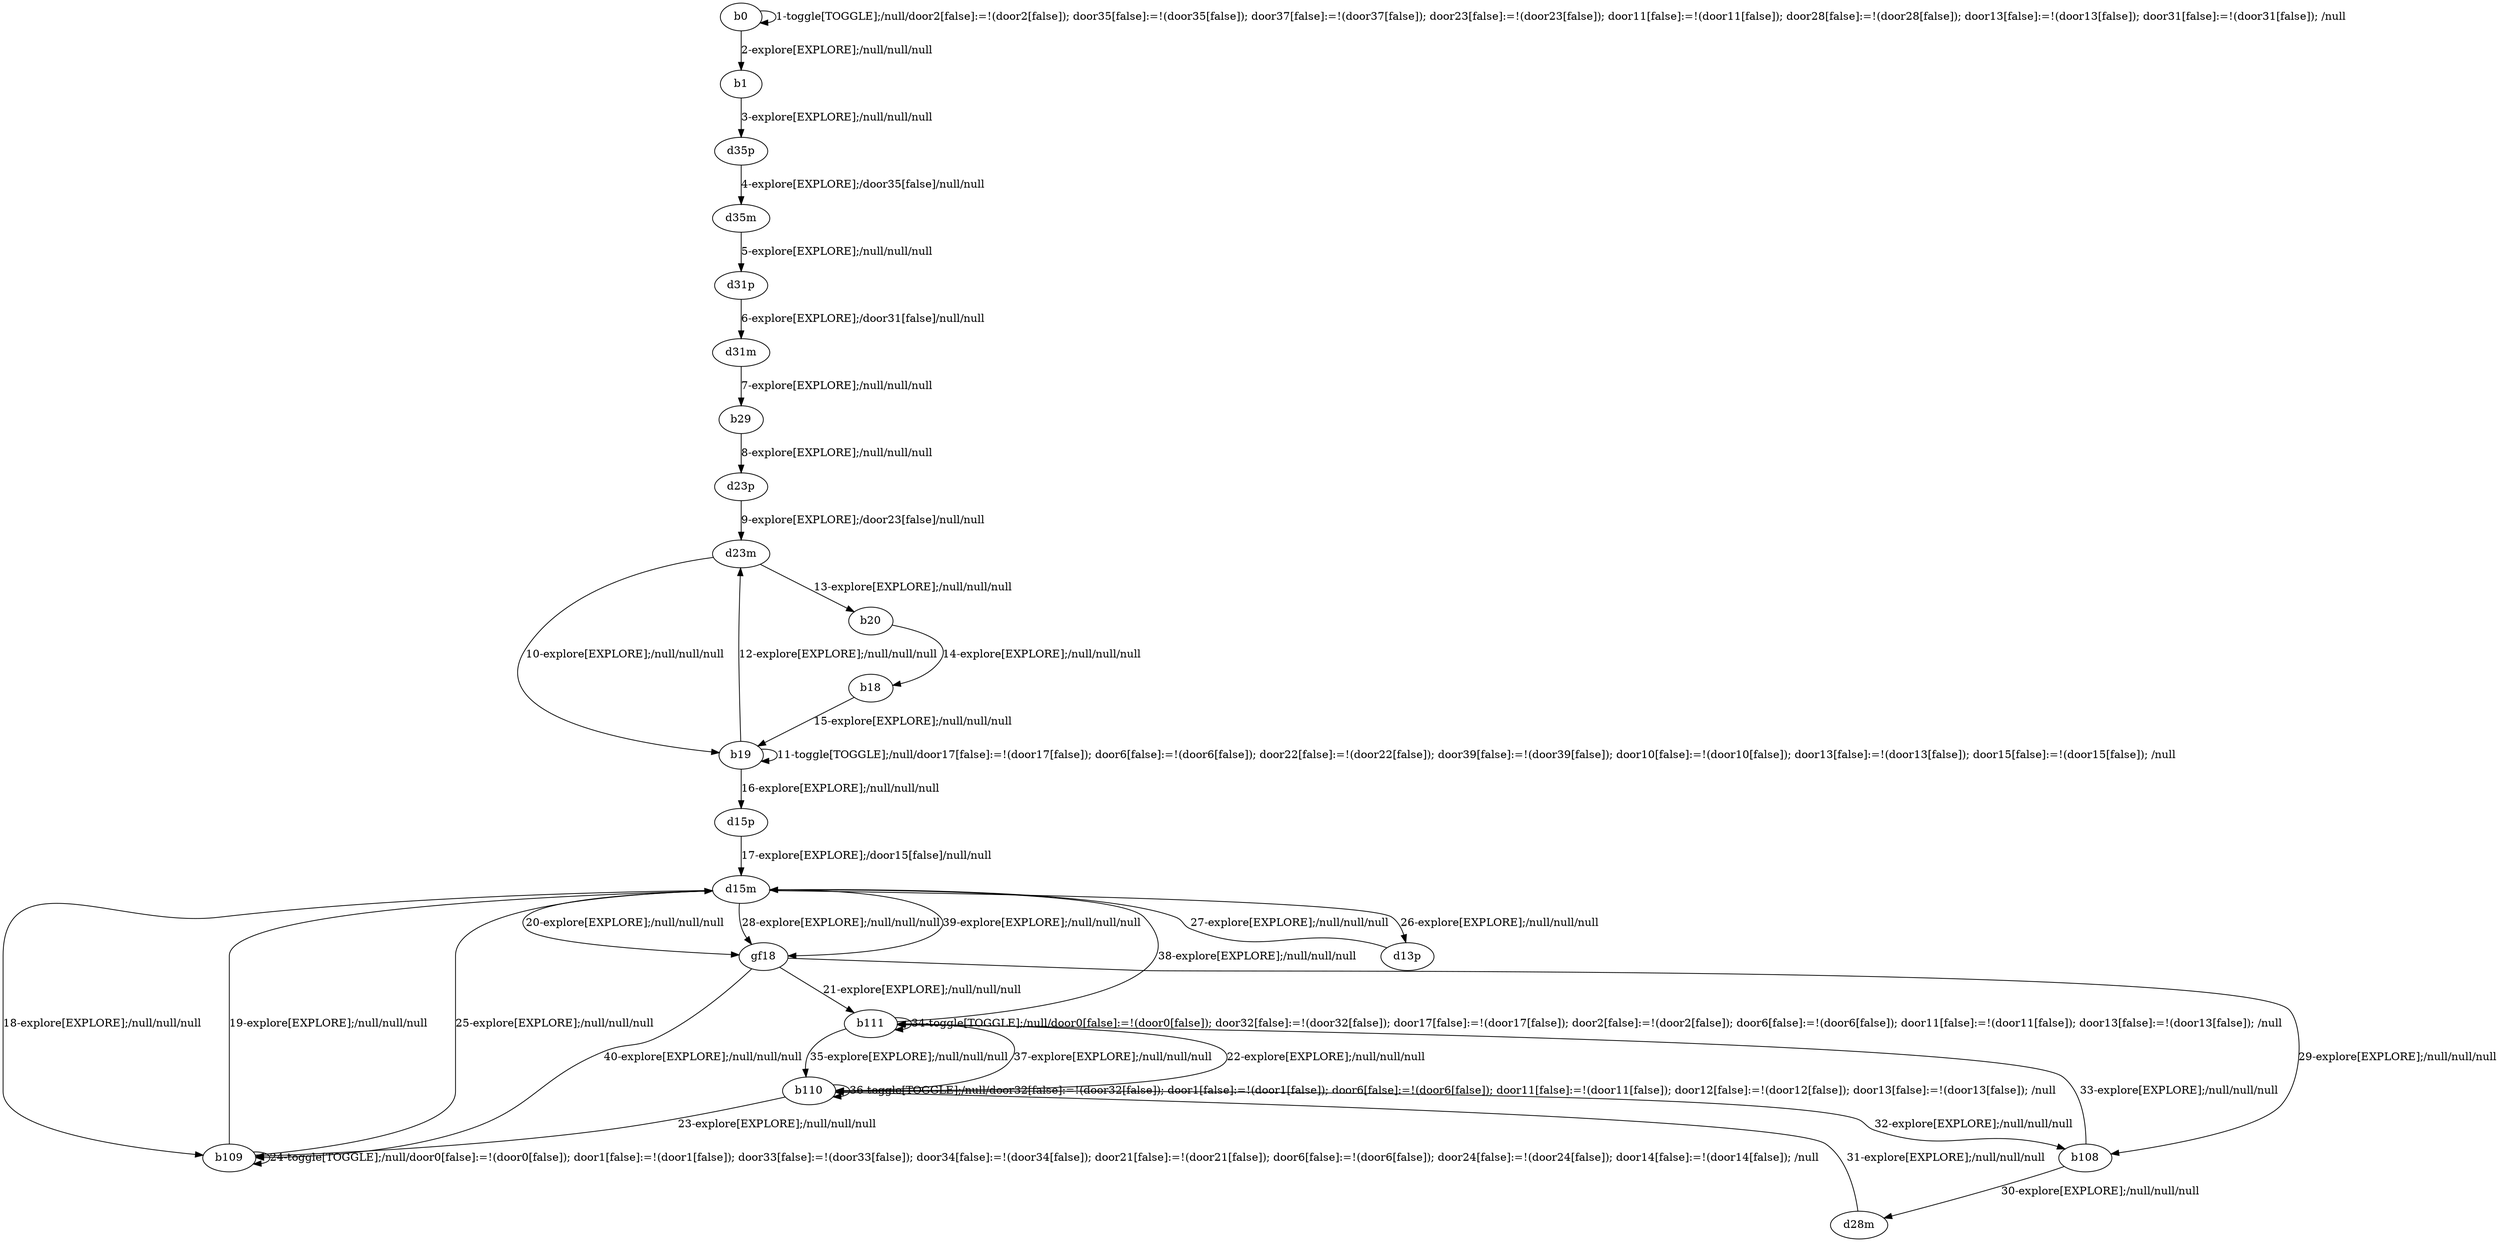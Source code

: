 # Total number of goals covered by this test: 1
# gf18 --> b109

digraph g {
"b0" -> "b0" [label = "1-toggle[TOGGLE];/null/door2[false]:=!(door2[false]); door35[false]:=!(door35[false]); door37[false]:=!(door37[false]); door23[false]:=!(door23[false]); door11[false]:=!(door11[false]); door28[false]:=!(door28[false]); door13[false]:=!(door13[false]); door31[false]:=!(door31[false]); /null"];
"b0" -> "b1" [label = "2-explore[EXPLORE];/null/null/null"];
"b1" -> "d35p" [label = "3-explore[EXPLORE];/null/null/null"];
"d35p" -> "d35m" [label = "4-explore[EXPLORE];/door35[false]/null/null"];
"d35m" -> "d31p" [label = "5-explore[EXPLORE];/null/null/null"];
"d31p" -> "d31m" [label = "6-explore[EXPLORE];/door31[false]/null/null"];
"d31m" -> "b29" [label = "7-explore[EXPLORE];/null/null/null"];
"b29" -> "d23p" [label = "8-explore[EXPLORE];/null/null/null"];
"d23p" -> "d23m" [label = "9-explore[EXPLORE];/door23[false]/null/null"];
"d23m" -> "b19" [label = "10-explore[EXPLORE];/null/null/null"];
"b19" -> "b19" [label = "11-toggle[TOGGLE];/null/door17[false]:=!(door17[false]); door6[false]:=!(door6[false]); door22[false]:=!(door22[false]); door39[false]:=!(door39[false]); door10[false]:=!(door10[false]); door13[false]:=!(door13[false]); door15[false]:=!(door15[false]); /null"];
"b19" -> "d23m" [label = "12-explore[EXPLORE];/null/null/null"];
"d23m" -> "b20" [label = "13-explore[EXPLORE];/null/null/null"];
"b20" -> "b18" [label = "14-explore[EXPLORE];/null/null/null"];
"b18" -> "b19" [label = "15-explore[EXPLORE];/null/null/null"];
"b19" -> "d15p" [label = "16-explore[EXPLORE];/null/null/null"];
"d15p" -> "d15m" [label = "17-explore[EXPLORE];/door15[false]/null/null"];
"d15m" -> "b109" [label = "18-explore[EXPLORE];/null/null/null"];
"b109" -> "d15m" [label = "19-explore[EXPLORE];/null/null/null"];
"d15m" -> "gf18" [label = "20-explore[EXPLORE];/null/null/null"];
"gf18" -> "b111" [label = "21-explore[EXPLORE];/null/null/null"];
"b111" -> "b110" [label = "22-explore[EXPLORE];/null/null/null"];
"b110" -> "b109" [label = "23-explore[EXPLORE];/null/null/null"];
"b109" -> "b109" [label = "24-toggle[TOGGLE];/null/door0[false]:=!(door0[false]); door1[false]:=!(door1[false]); door33[false]:=!(door33[false]); door34[false]:=!(door34[false]); door21[false]:=!(door21[false]); door6[false]:=!(door6[false]); door24[false]:=!(door24[false]); door14[false]:=!(door14[false]); /null"];
"b109" -> "d15m" [label = "25-explore[EXPLORE];/null/null/null"];
"d15m" -> "d13p" [label = "26-explore[EXPLORE];/null/null/null"];
"d13p" -> "d15m" [label = "27-explore[EXPLORE];/null/null/null"];
"d15m" -> "gf18" [label = "28-explore[EXPLORE];/null/null/null"];
"gf18" -> "b108" [label = "29-explore[EXPLORE];/null/null/null"];
"b108" -> "d28m" [label = "30-explore[EXPLORE];/null/null/null"];
"d28m" -> "b110" [label = "31-explore[EXPLORE];/null/null/null"];
"b110" -> "b108" [label = "32-explore[EXPLORE];/null/null/null"];
"b108" -> "b111" [label = "33-explore[EXPLORE];/null/null/null"];
"b111" -> "b111" [label = "34-toggle[TOGGLE];/null/door0[false]:=!(door0[false]); door32[false]:=!(door32[false]); door17[false]:=!(door17[false]); door2[false]:=!(door2[false]); door6[false]:=!(door6[false]); door11[false]:=!(door11[false]); door13[false]:=!(door13[false]); /null"];
"b111" -> "b110" [label = "35-explore[EXPLORE];/null/null/null"];
"b110" -> "b110" [label = "36-toggle[TOGGLE];/null/door32[false]:=!(door32[false]); door1[false]:=!(door1[false]); door6[false]:=!(door6[false]); door11[false]:=!(door11[false]); door12[false]:=!(door12[false]); door13[false]:=!(door13[false]); /null"];
"b110" -> "b111" [label = "37-explore[EXPLORE];/null/null/null"];
"b111" -> "d15m" [label = "38-explore[EXPLORE];/null/null/null"];
"d15m" -> "gf18" [label = "39-explore[EXPLORE];/null/null/null"];
"gf18" -> "b109" [label = "40-explore[EXPLORE];/null/null/null"];
}